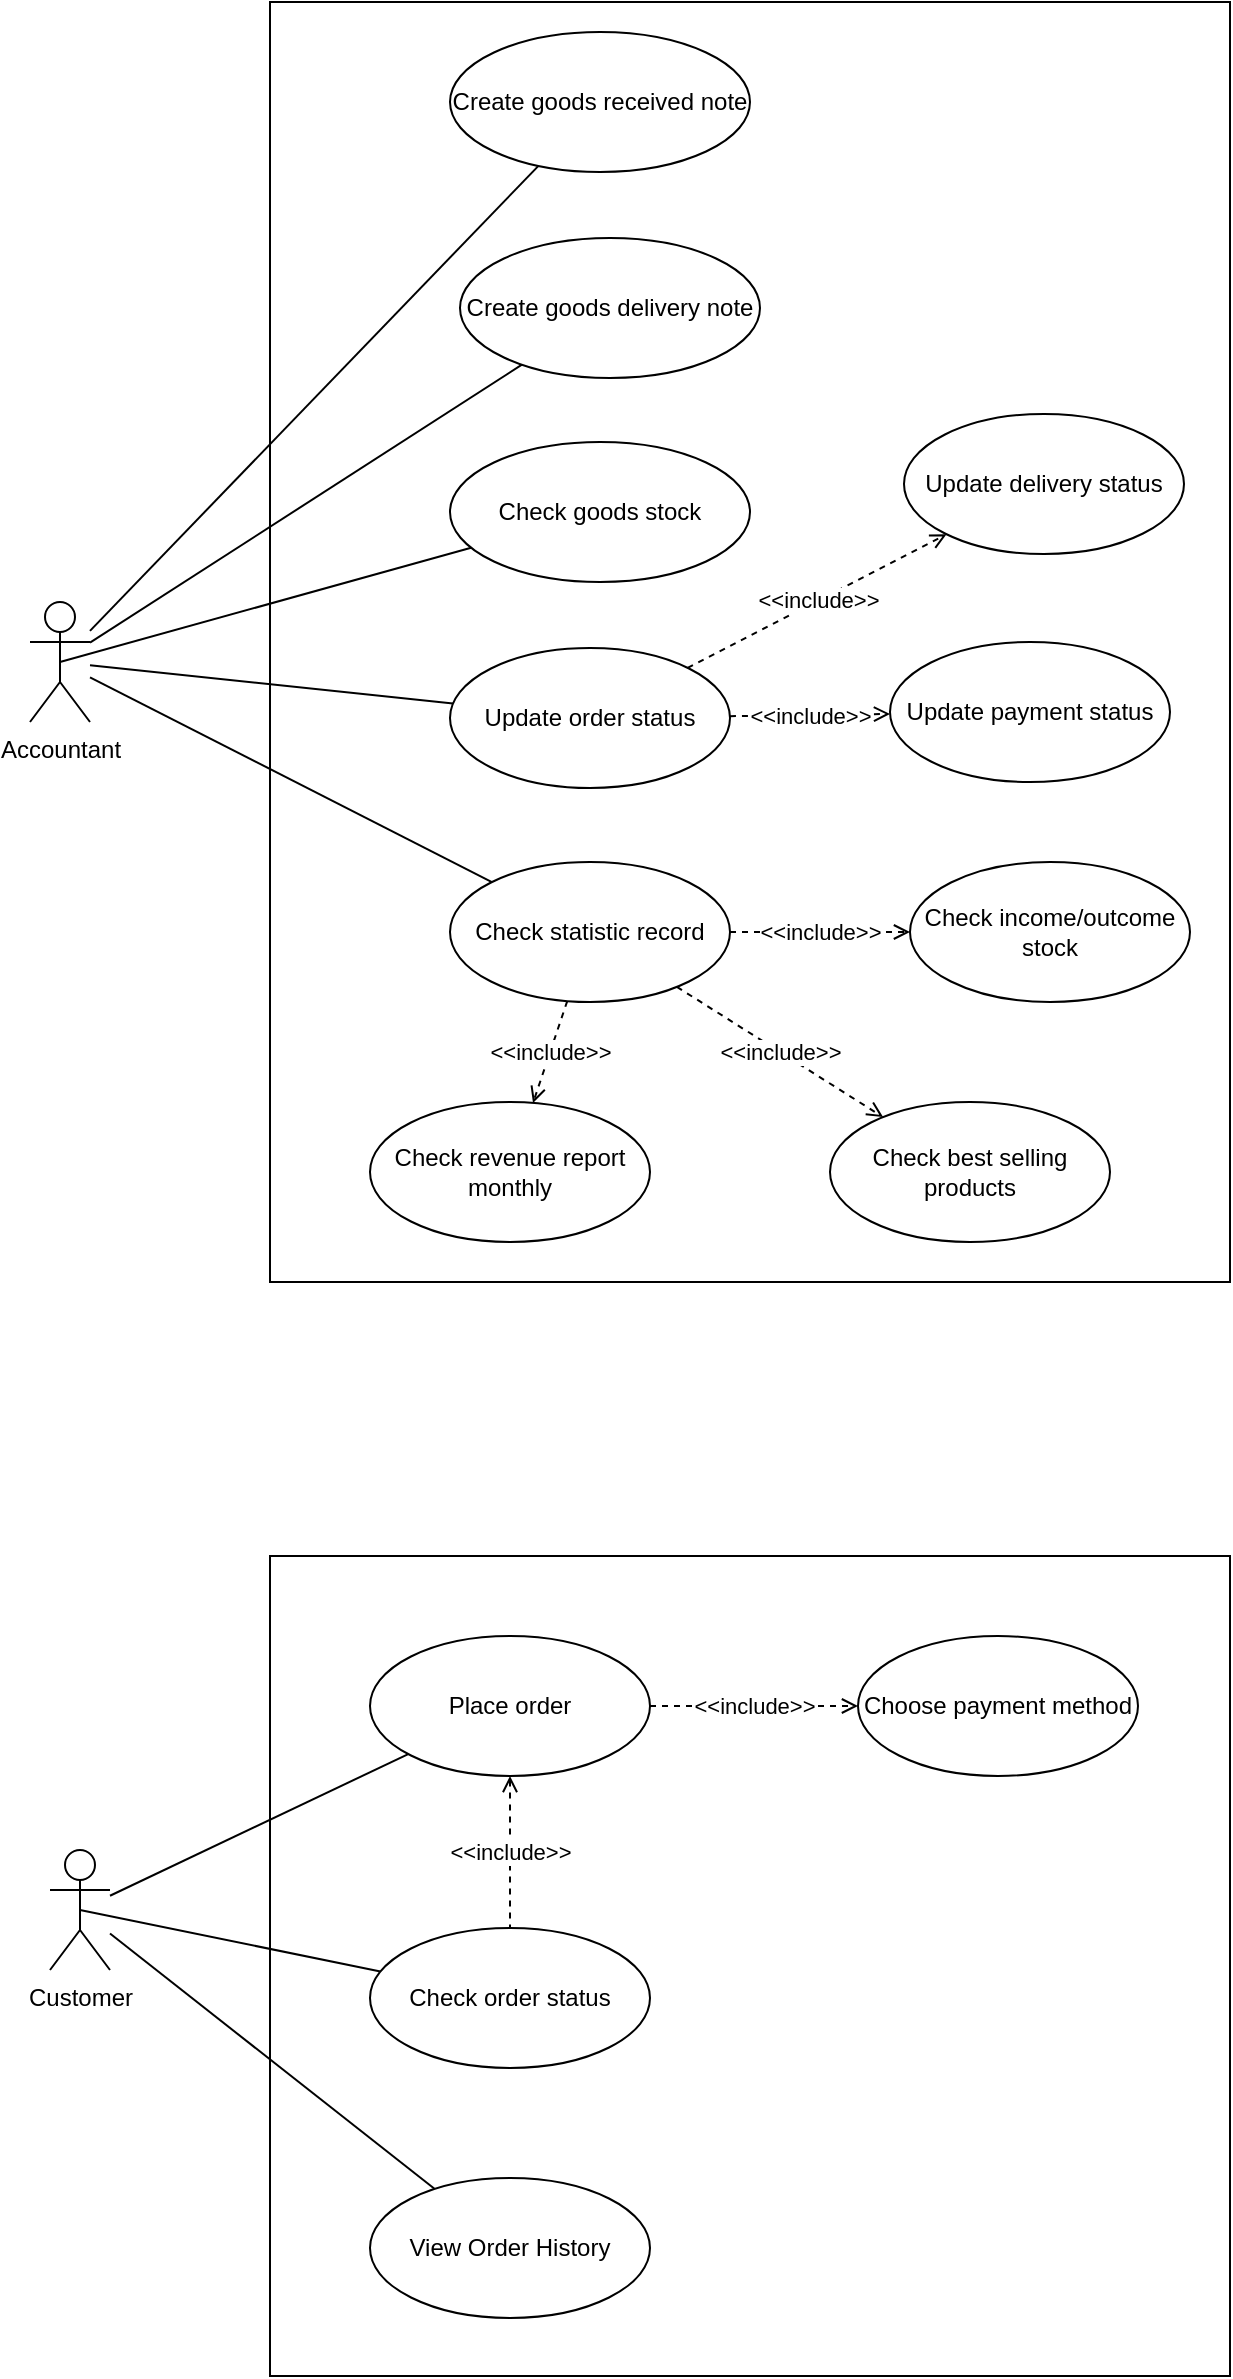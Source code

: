 <mxfile version="20.3.0" type="device" pages="3"><diagram id="IRL5MfFOQq4NZ6yUO08x" name="Use case"><mxGraphModel dx="1080" dy="665" grid="0" gridSize="10" guides="1" tooltips="1" connect="1" arrows="1" fold="1" page="1" pageScale="1" pageWidth="1100" pageHeight="850" math="0" shadow="0"><root><mxCell id="0"/><mxCell id="1" parent="0"/><mxCell id="1cM9DgeaSBk3oqfKTqoO-1" value="" style="rounded=0;whiteSpace=wrap;html=1;" parent="1" vertex="1"><mxGeometry x="320" y="897" width="480" height="410" as="geometry"/></mxCell><mxCell id="KrgeReeUF7w-N3XMFBT2-1" value="" style="rounded=0;whiteSpace=wrap;html=1;" parent="1" vertex="1"><mxGeometry x="320" y="120" width="480" height="640" as="geometry"/></mxCell><mxCell id="kScqaZpgohe-PYwLDPeq-9" style="rounded=0;orthogonalLoop=1;jettySize=auto;html=1;endArrow=none;endFill=0;" parent="1" source="KrgeReeUF7w-N3XMFBT2-2" target="KrgeReeUF7w-N3XMFBT2-4" edge="1"><mxGeometry relative="1" as="geometry"/></mxCell><mxCell id="kScqaZpgohe-PYwLDPeq-10" style="edgeStyle=none;rounded=0;orthogonalLoop=1;jettySize=auto;html=1;endArrow=none;endFill=0;" parent="1" source="KrgeReeUF7w-N3XMFBT2-2" target="KrgeReeUF7w-N3XMFBT2-5" edge="1"><mxGeometry relative="1" as="geometry"/></mxCell><mxCell id="kScqaZpgohe-PYwLDPeq-11" style="edgeStyle=none;rounded=0;orthogonalLoop=1;jettySize=auto;html=1;endArrow=none;endFill=0;" parent="1" source="KrgeReeUF7w-N3XMFBT2-2" target="KrgeReeUF7w-N3XMFBT2-7" edge="1"><mxGeometry relative="1" as="geometry"/></mxCell><mxCell id="kScqaZpgohe-PYwLDPeq-12" style="edgeStyle=none;rounded=0;orthogonalLoop=1;jettySize=auto;html=1;endArrow=none;endFill=0;" parent="1" source="KrgeReeUF7w-N3XMFBT2-2" target="KrgeReeUF7w-N3XMFBT2-6" edge="1"><mxGeometry relative="1" as="geometry"/></mxCell><mxCell id="hQtiDDv0AzuiPNsFZf85-2" style="rounded=0;orthogonalLoop=1;jettySize=auto;html=1;exitX=0.5;exitY=0.5;exitDx=0;exitDy=0;exitPerimeter=0;fontSize=10;endArrow=none;endFill=0;" edge="1" parent="1" source="KrgeReeUF7w-N3XMFBT2-2" target="hQtiDDv0AzuiPNsFZf85-1"><mxGeometry relative="1" as="geometry"/></mxCell><mxCell id="KrgeReeUF7w-N3XMFBT2-2" value="Accountant" style="shape=umlActor;verticalLabelPosition=bottom;verticalAlign=top;html=1;" parent="1" vertex="1"><mxGeometry x="200" y="420" width="30" height="60" as="geometry"/></mxCell><mxCell id="GG0U7uhgJAhAz6MA6KgF-1" style="rounded=0;orthogonalLoop=1;jettySize=auto;html=1;exitX=0.5;exitY=0.5;exitDx=0;exitDy=0;exitPerimeter=0;endArrow=none;endFill=0;" parent="1" source="KrgeReeUF7w-N3XMFBT2-3" target="1cM9DgeaSBk3oqfKTqoO-2" edge="1"><mxGeometry relative="1" as="geometry"/></mxCell><mxCell id="KrgeReeUF7w-N3XMFBT2-3" value="Customer" style="shape=umlActor;verticalLabelPosition=bottom;verticalAlign=top;html=1;" parent="1" vertex="1"><mxGeometry x="210" y="1044" width="30" height="60" as="geometry"/></mxCell><mxCell id="KrgeReeUF7w-N3XMFBT2-4" value="Create goods received note" style="ellipse;whiteSpace=wrap;html=1;" parent="1" vertex="1"><mxGeometry x="410" y="135" width="150" height="70" as="geometry"/></mxCell><mxCell id="KrgeReeUF7w-N3XMFBT2-5" value="Create goods delivery note" style="ellipse;whiteSpace=wrap;html=1;" parent="1" vertex="1"><mxGeometry x="415" y="238" width="150" height="70" as="geometry"/></mxCell><mxCell id="KrgeReeUF7w-N3XMFBT2-6" value="Check statistic record" style="ellipse;whiteSpace=wrap;html=1;" parent="1" vertex="1"><mxGeometry x="410" y="550" width="140" height="70" as="geometry"/></mxCell><mxCell id="KrgeReeUF7w-N3XMFBT2-7" value="Update order status" style="ellipse;whiteSpace=wrap;html=1;" parent="1" vertex="1"><mxGeometry x="410" y="443" width="140" height="70" as="geometry"/></mxCell><mxCell id="KrgeReeUF7w-N3XMFBT2-8" value="Update payment status" style="ellipse;whiteSpace=wrap;html=1;" parent="1" vertex="1"><mxGeometry x="630" y="440" width="140" height="70" as="geometry"/></mxCell><mxCell id="KrgeReeUF7w-N3XMFBT2-9" value="Update delivery status" style="ellipse;whiteSpace=wrap;html=1;" parent="1" vertex="1"><mxGeometry x="637" y="326" width="140" height="70" as="geometry"/></mxCell><mxCell id="kScqaZpgohe-PYwLDPeq-24" style="edgeStyle=none;rounded=0;orthogonalLoop=1;jettySize=auto;html=1;endArrow=none;endFill=0;endSize=6;" parent="1" source="KrgeReeUF7w-N3XMFBT2-11" target="KrgeReeUF7w-N3XMFBT2-3" edge="1"><mxGeometry relative="1" as="geometry"/></mxCell><mxCell id="KrgeReeUF7w-N3XMFBT2-11" value="Place order" style="ellipse;whiteSpace=wrap;html=1;" parent="1" vertex="1"><mxGeometry x="370" y="937" width="140" height="70" as="geometry"/></mxCell><mxCell id="KrgeReeUF7w-N3XMFBT2-13" value="Choose payment method" style="ellipse;whiteSpace=wrap;html=1;" parent="1" vertex="1"><mxGeometry x="614" y="937" width="140" height="70" as="geometry"/></mxCell><mxCell id="1cM9DgeaSBk3oqfKTqoO-2" value="Check order status" style="ellipse;whiteSpace=wrap;html=1;" parent="1" vertex="1"><mxGeometry x="370" y="1083" width="140" height="70" as="geometry"/></mxCell><mxCell id="kScqaZpgohe-PYwLDPeq-23" style="edgeStyle=none;rounded=0;orthogonalLoop=1;jettySize=auto;html=1;endArrow=none;endFill=0;endSize=6;" parent="1" source="kScqaZpgohe-PYwLDPeq-1" target="KrgeReeUF7w-N3XMFBT2-3" edge="1"><mxGeometry relative="1" as="geometry"/></mxCell><mxCell id="kScqaZpgohe-PYwLDPeq-1" value="View Order History" style="ellipse;whiteSpace=wrap;html=1;" parent="1" vertex="1"><mxGeometry x="370" y="1208" width="140" height="70" as="geometry"/></mxCell><mxCell id="kScqaZpgohe-PYwLDPeq-3" value="Check income/outcome stock" style="ellipse;whiteSpace=wrap;html=1;" parent="1" vertex="1"><mxGeometry x="640" y="550" width="140" height="70" as="geometry"/></mxCell><mxCell id="kScqaZpgohe-PYwLDPeq-4" value="Check best selling products" style="ellipse;whiteSpace=wrap;html=1;" parent="1" vertex="1"><mxGeometry x="600" y="670" width="140" height="70" as="geometry"/></mxCell><mxCell id="kScqaZpgohe-PYwLDPeq-5" value="Check revenue report monthly" style="ellipse;whiteSpace=wrap;html=1;" parent="1" vertex="1"><mxGeometry x="370" y="670" width="140" height="70" as="geometry"/></mxCell><mxCell id="kScqaZpgohe-PYwLDPeq-13" value="&amp;lt;&amp;lt;include&amp;gt;&amp;gt;" style="endArrow=open;endSize=6;dashed=1;html=1;rounded=0;" parent="1" source="KrgeReeUF7w-N3XMFBT2-7" target="KrgeReeUF7w-N3XMFBT2-9" edge="1"><mxGeometry width="160" relative="1" as="geometry"><mxPoint x="440" y="450" as="sourcePoint"/><mxPoint x="600" y="450" as="targetPoint"/></mxGeometry></mxCell><mxCell id="kScqaZpgohe-PYwLDPeq-15" value="&amp;lt;&amp;lt;include&amp;gt;&amp;gt;" style="endArrow=open;endSize=6;dashed=1;html=1;rounded=0;" parent="1" source="KrgeReeUF7w-N3XMFBT2-6" target="kScqaZpgohe-PYwLDPeq-4" edge="1"><mxGeometry width="160" relative="1" as="geometry"><mxPoint x="561.346" y="383.143" as="sourcePoint"/><mxPoint x="638.64" y="361.844" as="targetPoint"/></mxGeometry></mxCell><mxCell id="kScqaZpgohe-PYwLDPeq-16" value="&amp;lt;&amp;lt;include&amp;gt;&amp;gt;" style="endArrow=open;endSize=6;dashed=1;html=1;rounded=0;" parent="1" source="KrgeReeUF7w-N3XMFBT2-6" target="kScqaZpgohe-PYwLDPeq-3" edge="1"><mxGeometry width="160" relative="1" as="geometry"><mxPoint x="571.346" y="393.143" as="sourcePoint"/><mxPoint x="648.64" y="371.844" as="targetPoint"/></mxGeometry></mxCell><mxCell id="kScqaZpgohe-PYwLDPeq-17" value="&amp;lt;&amp;lt;include&amp;gt;&amp;gt;" style="endArrow=open;endSize=6;dashed=1;html=1;rounded=0;" parent="1" source="KrgeReeUF7w-N3XMFBT2-7" target="KrgeReeUF7w-N3XMFBT2-8" edge="1"><mxGeometry width="160" relative="1" as="geometry"><mxPoint x="581.346" y="403.143" as="sourcePoint"/><mxPoint x="658.64" y="381.844" as="targetPoint"/></mxGeometry></mxCell><mxCell id="kScqaZpgohe-PYwLDPeq-18" value="&amp;lt;&amp;lt;include&amp;gt;&amp;gt;" style="endArrow=open;endSize=6;dashed=1;html=1;rounded=0;" parent="1" source="KrgeReeUF7w-N3XMFBT2-6" target="kScqaZpgohe-PYwLDPeq-5" edge="1"><mxGeometry width="160" relative="1" as="geometry"><mxPoint x="591.346" y="413.143" as="sourcePoint"/><mxPoint x="668.64" y="391.844" as="targetPoint"/></mxGeometry></mxCell><mxCell id="kScqaZpgohe-PYwLDPeq-20" value="&amp;lt;&amp;lt;include&amp;gt;&amp;gt;" style="endArrow=open;endSize=6;dashed=1;html=1;rounded=0;" parent="1" source="KrgeReeUF7w-N3XMFBT2-11" target="KrgeReeUF7w-N3XMFBT2-13" edge="1"><mxGeometry width="160" relative="1" as="geometry"><mxPoint x="533.583" y="686.388" as="sourcePoint"/><mxPoint x="636.607" y="751.536" as="targetPoint"/></mxGeometry></mxCell><mxCell id="kScqaZpgohe-PYwLDPeq-21" value="&amp;lt;&amp;lt;include&amp;gt;&amp;gt;" style="endArrow=none;endSize=6;dashed=1;html=1;rounded=0;startArrow=open;startFill=0;endFill=0;" parent="1" source="KrgeReeUF7w-N3XMFBT2-11" target="1cM9DgeaSBk3oqfKTqoO-2" edge="1"><mxGeometry width="160" relative="1" as="geometry"><mxPoint x="543.583" y="696.388" as="sourcePoint"/><mxPoint x="646.607" y="761.536" as="targetPoint"/></mxGeometry></mxCell><mxCell id="hQtiDDv0AzuiPNsFZf85-1" value="Check goods stock" style="ellipse;whiteSpace=wrap;html=1;" vertex="1" parent="1"><mxGeometry x="410" y="340" width="150" height="70" as="geometry"/></mxCell></root></mxGraphModel></diagram><diagram id="yP3uRCVMca_ExO4NlLaN" name="Class"><mxGraphModel dx="1242" dy="765" grid="1" gridSize="10" guides="1" tooltips="1" connect="1" arrows="1" fold="1" page="1" pageScale="1" pageWidth="1100" pageHeight="850" math="0" shadow="0"><root><mxCell id="0"/><mxCell id="1" parent="0"/><mxCell id="5RScqfI6Bt6BG5yNGw9A-1" value="Account" style="swimlane;fontStyle=1;align=center;verticalAlign=top;childLayout=stackLayout;horizontal=1;startSize=26;horizontalStack=0;resizeParent=1;resizeParentMax=0;resizeLast=0;collapsible=1;marginBottom=0;" parent="1" vertex="1"><mxGeometry x="640" y="40" width="160" height="164" as="geometry"/></mxCell><mxCell id="3qibCFaKT6IM8phcZwad-2" value="username" style="text;strokeColor=none;fillColor=none;align=left;verticalAlign=top;spacingLeft=4;spacingRight=4;overflow=hidden;rotatable=0;points=[[0,0.5],[1,0.5]];portConstraint=eastwest;" parent="5RScqfI6Bt6BG5yNGw9A-1" vertex="1"><mxGeometry y="26" width="160" height="26" as="geometry"/></mxCell><mxCell id="3qibCFaKT6IM8phcZwad-4" value="password" style="text;strokeColor=none;fillColor=none;align=left;verticalAlign=top;spacingLeft=4;spacingRight=4;overflow=hidden;rotatable=0;points=[[0,0.5],[1,0.5]];portConstraint=eastwest;" parent="5RScqfI6Bt6BG5yNGw9A-1" vertex="1"><mxGeometry y="52" width="160" height="26" as="geometry"/></mxCell><mxCell id="3qibCFaKT6IM8phcZwad-3" value="name" style="text;strokeColor=none;fillColor=none;align=left;verticalAlign=top;spacingLeft=4;spacingRight=4;overflow=hidden;rotatable=0;points=[[0,0.5],[1,0.5]];portConstraint=eastwest;" parent="5RScqfI6Bt6BG5yNGw9A-1" vertex="1"><mxGeometry y="78" width="160" height="26" as="geometry"/></mxCell><mxCell id="5RScqfI6Bt6BG5yNGw9A-2" value="role" style="text;strokeColor=none;fillColor=none;align=left;verticalAlign=top;spacingLeft=4;spacingRight=4;overflow=hidden;rotatable=0;points=[[0,0.5],[1,0.5]];portConstraint=eastwest;" parent="5RScqfI6Bt6BG5yNGw9A-1" vertex="1"><mxGeometry y="104" width="160" height="26" as="geometry"/></mxCell><mxCell id="5RScqfI6Bt6BG5yNGw9A-3" value="" style="line;strokeWidth=1;fillColor=none;align=left;verticalAlign=middle;spacingTop=-1;spacingLeft=3;spacingRight=3;rotatable=0;labelPosition=right;points=[];portConstraint=eastwest;strokeColor=inherit;" parent="5RScqfI6Bt6BG5yNGw9A-1" vertex="1"><mxGeometry y="130" width="160" height="8" as="geometry"/></mxCell><mxCell id="5RScqfI6Bt6BG5yNGw9A-4" value="+ method(type): type" style="text;strokeColor=none;fillColor=none;align=left;verticalAlign=top;spacingLeft=4;spacingRight=4;overflow=hidden;rotatable=0;points=[[0,0.5],[1,0.5]];portConstraint=eastwest;" parent="5RScqfI6Bt6BG5yNGw9A-1" vertex="1"><mxGeometry y="138" width="160" height="26" as="geometry"/></mxCell><mxCell id="5RScqfI6Bt6BG5yNGw9A-5" value="Product" style="swimlane;fontStyle=1;align=center;verticalAlign=top;childLayout=stackLayout;horizontal=1;startSize=26;horizontalStack=0;resizeParent=1;resizeParentMax=0;resizeLast=0;collapsible=1;marginBottom=0;" parent="1" vertex="1"><mxGeometry x="80" y="319" width="160" height="238" as="geometry"/></mxCell><mxCell id="5RScqfI6Bt6BG5yNGw9A-6" value="productID" style="text;strokeColor=none;fillColor=none;align=left;verticalAlign=top;spacingLeft=4;spacingRight=4;overflow=hidden;rotatable=0;points=[[0,0.5],[1,0.5]];portConstraint=eastwest;" parent="5RScqfI6Bt6BG5yNGw9A-5" vertex="1"><mxGeometry y="26" width="160" height="26" as="geometry"/></mxCell><mxCell id="5RScqfI6Bt6BG5yNGw9A-26" value="productName" style="text;strokeColor=none;fillColor=none;align=left;verticalAlign=top;spacingLeft=4;spacingRight=4;overflow=hidden;rotatable=0;points=[[0,0.5],[1,0.5]];portConstraint=eastwest;" parent="5RScqfI6Bt6BG5yNGw9A-5" vertex="1"><mxGeometry y="52" width="160" height="26" as="geometry"/></mxCell><mxCell id="ll_caBbFeKdoqWTYOMOy-1" value="brand" style="text;strokeColor=none;fillColor=none;align=left;verticalAlign=top;spacingLeft=4;spacingRight=4;overflow=hidden;rotatable=0;points=[[0,0.5],[1,0.5]];portConstraint=eastwest;" parent="5RScqfI6Bt6BG5yNGw9A-5" vertex="1"><mxGeometry y="78" width="160" height="26" as="geometry"/></mxCell><mxCell id="5RScqfI6Bt6BG5yNGw9A-27" value="description" style="text;strokeColor=none;fillColor=none;align=left;verticalAlign=top;spacingLeft=4;spacingRight=4;overflow=hidden;rotatable=0;points=[[0,0.5],[1,0.5]];portConstraint=eastwest;" parent="5RScqfI6Bt6BG5yNGw9A-5" vertex="1"><mxGeometry y="104" width="160" height="26" as="geometry"/></mxCell><mxCell id="5RScqfI6Bt6BG5yNGw9A-28" value="importPrice" style="text;strokeColor=none;fillColor=none;align=left;verticalAlign=top;spacingLeft=4;spacingRight=4;overflow=hidden;rotatable=0;points=[[0,0.5],[1,0.5]];portConstraint=eastwest;" parent="5RScqfI6Bt6BG5yNGw9A-5" vertex="1"><mxGeometry y="130" width="160" height="22" as="geometry"/></mxCell><mxCell id="5RScqfI6Bt6BG5yNGw9A-29" value="salePrice" style="text;strokeColor=none;fillColor=none;align=left;verticalAlign=top;spacingLeft=4;spacingRight=4;overflow=hidden;rotatable=0;points=[[0,0.5],[1,0.5]];portConstraint=eastwest;" parent="5RScqfI6Bt6BG5yNGw9A-5" vertex="1"><mxGeometry y="152" width="160" height="26" as="geometry"/></mxCell><mxCell id="5RScqfI6Bt6BG5yNGw9A-30" value="stock" style="text;strokeColor=none;fillColor=none;align=left;verticalAlign=top;spacingLeft=4;spacingRight=4;overflow=hidden;rotatable=0;points=[[0,0.5],[1,0.5]];portConstraint=eastwest;" parent="5RScqfI6Bt6BG5yNGw9A-5" vertex="1"><mxGeometry y="178" width="160" height="26" as="geometry"/></mxCell><mxCell id="5RScqfI6Bt6BG5yNGw9A-7" value="" style="line;strokeWidth=1;fillColor=none;align=left;verticalAlign=middle;spacingTop=-1;spacingLeft=3;spacingRight=3;rotatable=0;labelPosition=right;points=[];portConstraint=eastwest;strokeColor=inherit;" parent="5RScqfI6Bt6BG5yNGw9A-5" vertex="1"><mxGeometry y="204" width="160" height="8" as="geometry"/></mxCell><mxCell id="5RScqfI6Bt6BG5yNGw9A-8" value="+ method(type): type" style="text;strokeColor=none;fillColor=none;align=left;verticalAlign=top;spacingLeft=4;spacingRight=4;overflow=hidden;rotatable=0;points=[[0,0.5],[1,0.5]];portConstraint=eastwest;" parent="5RScqfI6Bt6BG5yNGw9A-5" vertex="1"><mxGeometry y="212" width="160" height="26" as="geometry"/></mxCell><mxCell id="5RScqfI6Bt6BG5yNGw9A-13" value="Order" style="swimlane;fontStyle=1;align=center;verticalAlign=top;childLayout=stackLayout;horizontal=1;startSize=26;horizontalStack=0;resizeParent=1;resizeParentMax=0;resizeLast=0;collapsible=1;marginBottom=0;" parent="1" vertex="1"><mxGeometry x="680" y="319" width="160" height="164" as="geometry"/></mxCell><mxCell id="5RScqfI6Bt6BG5yNGw9A-14" value="orderID" style="text;strokeColor=none;fillColor=none;align=left;verticalAlign=top;spacingLeft=4;spacingRight=4;overflow=hidden;rotatable=0;points=[[0,0.5],[1,0.5]];portConstraint=eastwest;" parent="5RScqfI6Bt6BG5yNGw9A-13" vertex="1"><mxGeometry y="26" width="160" height="26" as="geometry"/></mxCell><mxCell id="5RScqfI6Bt6BG5yNGw9A-31" value="customerID" style="text;strokeColor=none;fillColor=none;align=left;verticalAlign=top;spacingLeft=4;spacingRight=4;overflow=hidden;rotatable=0;points=[[0,0.5],[1,0.5]];portConstraint=eastwest;" parent="5RScqfI6Bt6BG5yNGw9A-13" vertex="1"><mxGeometry y="52" width="160" height="26" as="geometry"/></mxCell><mxCell id="5RScqfI6Bt6BG5yNGw9A-33" value="orderDate" style="text;strokeColor=none;fillColor=none;align=left;verticalAlign=top;spacingLeft=4;spacingRight=4;overflow=hidden;rotatable=0;points=[[0,0.5],[1,0.5]];portConstraint=eastwest;" parent="5RScqfI6Bt6BG5yNGw9A-13" vertex="1"><mxGeometry y="78" width="160" height="26" as="geometry"/></mxCell><mxCell id="5RScqfI6Bt6BG5yNGw9A-32" value="amount" style="text;strokeColor=none;fillColor=none;align=left;verticalAlign=top;spacingLeft=4;spacingRight=4;overflow=hidden;rotatable=0;points=[[0,0.5],[1,0.5]];portConstraint=eastwest;" parent="5RScqfI6Bt6BG5yNGw9A-13" vertex="1"><mxGeometry y="104" width="160" height="26" as="geometry"/></mxCell><mxCell id="5RScqfI6Bt6BG5yNGw9A-15" value="" style="line;strokeWidth=1;fillColor=none;align=left;verticalAlign=middle;spacingTop=-1;spacingLeft=3;spacingRight=3;rotatable=0;labelPosition=right;points=[];portConstraint=eastwest;strokeColor=inherit;" parent="5RScqfI6Bt6BG5yNGw9A-13" vertex="1"><mxGeometry y="130" width="160" height="8" as="geometry"/></mxCell><mxCell id="5RScqfI6Bt6BG5yNGw9A-16" value="+ method(type): type" style="text;strokeColor=none;fillColor=none;align=left;verticalAlign=top;spacingLeft=4;spacingRight=4;overflow=hidden;rotatable=0;points=[[0,0.5],[1,0.5]];portConstraint=eastwest;" parent="5RScqfI6Bt6BG5yNGw9A-13" vertex="1"><mxGeometry y="138" width="160" height="26" as="geometry"/></mxCell><mxCell id="5RScqfI6Bt6BG5yNGw9A-17" value="Payment" style="swimlane;fontStyle=1;align=center;verticalAlign=top;childLayout=stackLayout;horizontal=1;startSize=26;horizontalStack=0;resizeParent=1;resizeParentMax=0;resizeLast=0;collapsible=1;marginBottom=0;" parent="1" vertex="1"><mxGeometry x="80" y="90" width="160" height="190" as="geometry"/></mxCell><mxCell id="5RScqfI6Bt6BG5yNGw9A-38" value="paymentID" style="text;strokeColor=none;fillColor=none;align=left;verticalAlign=top;spacingLeft=4;spacingRight=4;overflow=hidden;rotatable=0;points=[[0,0.5],[1,0.5]];portConstraint=eastwest;" parent="5RScqfI6Bt6BG5yNGw9A-17" vertex="1"><mxGeometry y="26" width="160" height="26" as="geometry"/></mxCell><mxCell id="5RScqfI6Bt6BG5yNGw9A-40" value="orderID" style="text;strokeColor=none;fillColor=none;align=left;verticalAlign=top;spacingLeft=4;spacingRight=4;overflow=hidden;rotatable=0;points=[[0,0.5],[1,0.5]];portConstraint=eastwest;" parent="5RScqfI6Bt6BG5yNGw9A-17" vertex="1"><mxGeometry y="52" width="160" height="26" as="geometry"/></mxCell><mxCell id="5RScqfI6Bt6BG5yNGw9A-39" value="amount" style="text;strokeColor=none;fillColor=none;align=left;verticalAlign=top;spacingLeft=4;spacingRight=4;overflow=hidden;rotatable=0;points=[[0,0.5],[1,0.5]];portConstraint=eastwest;" parent="5RScqfI6Bt6BG5yNGw9A-17" vertex="1"><mxGeometry y="78" width="160" height="26" as="geometry"/></mxCell><mxCell id="5RScqfI6Bt6BG5yNGw9A-18" value="paymentDate" style="text;strokeColor=none;fillColor=none;align=left;verticalAlign=top;spacingLeft=4;spacingRight=4;overflow=hidden;rotatable=0;points=[[0,0.5],[1,0.5]];portConstraint=eastwest;" parent="5RScqfI6Bt6BG5yNGw9A-17" vertex="1"><mxGeometry y="104" width="160" height="26" as="geometry"/></mxCell><mxCell id="5RScqfI6Bt6BG5yNGw9A-41" value="method" style="text;strokeColor=none;fillColor=none;align=left;verticalAlign=top;spacingLeft=4;spacingRight=4;overflow=hidden;rotatable=0;points=[[0,0.5],[1,0.5]];portConstraint=eastwest;" parent="5RScqfI6Bt6BG5yNGw9A-17" vertex="1"><mxGeometry y="130" width="160" height="26" as="geometry"/></mxCell><mxCell id="5RScqfI6Bt6BG5yNGw9A-19" value="" style="line;strokeWidth=1;fillColor=none;align=left;verticalAlign=middle;spacingTop=-1;spacingLeft=3;spacingRight=3;rotatable=0;labelPosition=right;points=[];portConstraint=eastwest;strokeColor=inherit;" parent="5RScqfI6Bt6BG5yNGw9A-17" vertex="1"><mxGeometry y="156" width="160" height="8" as="geometry"/></mxCell><mxCell id="5RScqfI6Bt6BG5yNGw9A-20" value="+ method(type): type" style="text;strokeColor=none;fillColor=none;align=left;verticalAlign=top;spacingLeft=4;spacingRight=4;overflow=hidden;rotatable=0;points=[[0,0.5],[1,0.5]];portConstraint=eastwest;" parent="5RScqfI6Bt6BG5yNGw9A-17" vertex="1"><mxGeometry y="164" width="160" height="26" as="geometry"/></mxCell><mxCell id="5RScqfI6Bt6BG5yNGw9A-21" value="OrderDetail" style="swimlane;fontStyle=1;align=center;verticalAlign=top;childLayout=stackLayout;horizontal=1;startSize=26;horizontalStack=0;resizeParent=1;resizeParentMax=0;resizeLast=0;collapsible=1;marginBottom=0;" parent="1" vertex="1"><mxGeometry x="360" y="240" width="160" height="190" as="geometry"/></mxCell><mxCell id="5RScqfI6Bt6BG5yNGw9A-34" value="orderID" style="text;strokeColor=none;fillColor=none;align=left;verticalAlign=top;spacingLeft=4;spacingRight=4;overflow=hidden;rotatable=0;points=[[0,0.5],[1,0.5]];portConstraint=eastwest;" parent="5RScqfI6Bt6BG5yNGw9A-21" vertex="1"><mxGeometry y="26" width="160" height="26" as="geometry"/></mxCell><mxCell id="5RScqfI6Bt6BG5yNGw9A-36" value="productID" style="text;strokeColor=none;fillColor=none;align=left;verticalAlign=top;spacingLeft=4;spacingRight=4;overflow=hidden;rotatable=0;points=[[0,0.5],[1,0.5]];portConstraint=eastwest;" parent="5RScqfI6Bt6BG5yNGw9A-21" vertex="1"><mxGeometry y="52" width="160" height="26" as="geometry"/></mxCell><mxCell id="5RScqfI6Bt6BG5yNGw9A-37" value="quantity" style="text;strokeColor=none;fillColor=none;align=left;verticalAlign=top;spacingLeft=4;spacingRight=4;overflow=hidden;rotatable=0;points=[[0,0.5],[1,0.5]];portConstraint=eastwest;" parent="5RScqfI6Bt6BG5yNGw9A-21" vertex="1"><mxGeometry y="78" width="160" height="26" as="geometry"/></mxCell><mxCell id="5RScqfI6Bt6BG5yNGw9A-35" value="unitPrice" style="text;strokeColor=none;fillColor=none;align=left;verticalAlign=top;spacingLeft=4;spacingRight=4;overflow=hidden;rotatable=0;points=[[0,0.5],[1,0.5]];portConstraint=eastwest;" parent="5RScqfI6Bt6BG5yNGw9A-21" vertex="1"><mxGeometry y="104" width="160" height="26" as="geometry"/></mxCell><mxCell id="5RScqfI6Bt6BG5yNGw9A-22" value="+ field: type" style="text;strokeColor=none;fillColor=none;align=left;verticalAlign=top;spacingLeft=4;spacingRight=4;overflow=hidden;rotatable=0;points=[[0,0.5],[1,0.5]];portConstraint=eastwest;" parent="5RScqfI6Bt6BG5yNGw9A-21" vertex="1"><mxGeometry y="130" width="160" height="26" as="geometry"/></mxCell><mxCell id="5RScqfI6Bt6BG5yNGw9A-23" value="" style="line;strokeWidth=1;fillColor=none;align=left;verticalAlign=middle;spacingTop=-1;spacingLeft=3;spacingRight=3;rotatable=0;labelPosition=right;points=[];portConstraint=eastwest;strokeColor=inherit;" parent="5RScqfI6Bt6BG5yNGw9A-21" vertex="1"><mxGeometry y="156" width="160" height="8" as="geometry"/></mxCell><mxCell id="5RScqfI6Bt6BG5yNGw9A-24" value="+ method(type): type" style="text;strokeColor=none;fillColor=none;align=left;verticalAlign=top;spacingLeft=4;spacingRight=4;overflow=hidden;rotatable=0;points=[[0,0.5],[1,0.5]];portConstraint=eastwest;" parent="5RScqfI6Bt6BG5yNGw9A-21" vertex="1"><mxGeometry y="164" width="160" height="26" as="geometry"/></mxCell><mxCell id="3qibCFaKT6IM8phcZwad-5" value="GoodReveivedNote" style="swimlane;fontStyle=1;align=center;verticalAlign=top;childLayout=stackLayout;horizontal=1;startSize=26;horizontalStack=0;resizeParent=1;resizeParentMax=0;resizeLast=0;collapsible=1;marginBottom=0;" parent="1" vertex="1"><mxGeometry x="400" y="560" width="160" height="242" as="geometry"/></mxCell><mxCell id="t6cIueBVhmcs-iIWsC5r-1" value="ID" style="text;strokeColor=none;fillColor=none;align=left;verticalAlign=top;spacingLeft=4;spacingRight=4;overflow=hidden;rotatable=0;points=[[0,0.5],[1,0.5]];portConstraint=eastwest;" parent="3qibCFaKT6IM8phcZwad-5" vertex="1"><mxGeometry y="26" width="160" height="26" as="geometry"/></mxCell><mxCell id="t6cIueBVhmcs-iIWsC5r-2" value="createDate" style="text;strokeColor=none;fillColor=none;align=left;verticalAlign=top;spacingLeft=4;spacingRight=4;overflow=hidden;rotatable=0;points=[[0,0.5],[1,0.5]];portConstraint=eastwest;" parent="3qibCFaKT6IM8phcZwad-5" vertex="1"><mxGeometry y="52" width="160" height="26" as="geometry"/></mxCell><mxCell id="t6cIueBVhmcs-iIWsC5r-4" value="productID" style="text;strokeColor=none;fillColor=none;align=left;verticalAlign=top;spacingLeft=4;spacingRight=4;overflow=hidden;rotatable=0;points=[[0,0.5],[1,0.5]];portConstraint=eastwest;" parent="3qibCFaKT6IM8phcZwad-5" vertex="1"><mxGeometry y="78" width="160" height="26" as="geometry"/></mxCell><mxCell id="3qibCFaKT6IM8phcZwad-6" value="productName" style="text;strokeColor=none;fillColor=none;align=left;verticalAlign=top;spacingLeft=4;spacingRight=4;overflow=hidden;rotatable=0;points=[[0,0.5],[1,0.5]];portConstraint=eastwest;" parent="3qibCFaKT6IM8phcZwad-5" vertex="1"><mxGeometry y="104" width="160" height="26" as="geometry"/></mxCell><mxCell id="t6cIueBVhmcs-iIWsC5r-5" value="quantity" style="text;strokeColor=none;fillColor=none;align=left;verticalAlign=top;spacingLeft=4;spacingRight=4;overflow=hidden;rotatable=0;points=[[0,0.5],[1,0.5]];portConstraint=eastwest;" parent="3qibCFaKT6IM8phcZwad-5" vertex="1"><mxGeometry y="130" width="160" height="26" as="geometry"/></mxCell><mxCell id="t6cIueBVhmcs-iIWsC5r-3" value="unitPrice" style="text;strokeColor=none;fillColor=none;align=left;verticalAlign=top;spacingLeft=4;spacingRight=4;overflow=hidden;rotatable=0;points=[[0,0.5],[1,0.5]];portConstraint=eastwest;" parent="3qibCFaKT6IM8phcZwad-5" vertex="1"><mxGeometry y="156" width="160" height="26" as="geometry"/></mxCell><mxCell id="RnnmMJs7xKJhk8BiHcSK-10" value="amount" style="text;strokeColor=none;fillColor=none;align=left;verticalAlign=top;spacingLeft=4;spacingRight=4;overflow=hidden;rotatable=0;points=[[0,0.5],[1,0.5]];portConstraint=eastwest;" parent="3qibCFaKT6IM8phcZwad-5" vertex="1"><mxGeometry y="182" width="160" height="26" as="geometry"/></mxCell><mxCell id="3qibCFaKT6IM8phcZwad-7" value="" style="line;strokeWidth=1;fillColor=none;align=left;verticalAlign=middle;spacingTop=-1;spacingLeft=3;spacingRight=3;rotatable=0;labelPosition=right;points=[];portConstraint=eastwest;strokeColor=inherit;" parent="3qibCFaKT6IM8phcZwad-5" vertex="1"><mxGeometry y="208" width="160" height="8" as="geometry"/></mxCell><mxCell id="3qibCFaKT6IM8phcZwad-8" value="+ method(type): type" style="text;strokeColor=none;fillColor=none;align=left;verticalAlign=top;spacingLeft=4;spacingRight=4;overflow=hidden;rotatable=0;points=[[0,0.5],[1,0.5]];portConstraint=eastwest;" parent="3qibCFaKT6IM8phcZwad-5" vertex="1"><mxGeometry y="216" width="160" height="26" as="geometry"/></mxCell><mxCell id="RnnmMJs7xKJhk8BiHcSK-11" value="GoodDeliveryNote" style="swimlane;fontStyle=1;align=center;verticalAlign=top;childLayout=stackLayout;horizontal=1;startSize=26;horizontalStack=0;resizeParent=1;resizeParentMax=0;resizeLast=0;collapsible=1;marginBottom=0;" parent="1" vertex="1"><mxGeometry x="680" y="560" width="160" height="268" as="geometry"/></mxCell><mxCell id="RnnmMJs7xKJhk8BiHcSK-12" value="ID" style="text;strokeColor=none;fillColor=none;align=left;verticalAlign=top;spacingLeft=4;spacingRight=4;overflow=hidden;rotatable=0;points=[[0,0.5],[1,0.5]];portConstraint=eastwest;" parent="RnnmMJs7xKJhk8BiHcSK-11" vertex="1"><mxGeometry y="26" width="160" height="26" as="geometry"/></mxCell><mxCell id="RnnmMJs7xKJhk8BiHcSK-13" value="createDate" style="text;strokeColor=none;fillColor=none;align=left;verticalAlign=top;spacingLeft=4;spacingRight=4;overflow=hidden;rotatable=0;points=[[0,0.5],[1,0.5]];portConstraint=eastwest;" parent="RnnmMJs7xKJhk8BiHcSK-11" vertex="1"><mxGeometry y="52" width="160" height="26" as="geometry"/></mxCell><mxCell id="RnnmMJs7xKJhk8BiHcSK-21" value="deliveryAddress" style="text;strokeColor=none;fillColor=none;align=left;verticalAlign=top;spacingLeft=4;spacingRight=4;overflow=hidden;rotatable=0;points=[[0,0.5],[1,0.5]];portConstraint=eastwest;" parent="RnnmMJs7xKJhk8BiHcSK-11" vertex="1"><mxGeometry y="78" width="160" height="26" as="geometry"/></mxCell><mxCell id="RnnmMJs7xKJhk8BiHcSK-14" value="productID" style="text;strokeColor=none;fillColor=none;align=left;verticalAlign=top;spacingLeft=4;spacingRight=4;overflow=hidden;rotatable=0;points=[[0,0.5],[1,0.5]];portConstraint=eastwest;" parent="RnnmMJs7xKJhk8BiHcSK-11" vertex="1"><mxGeometry y="104" width="160" height="26" as="geometry"/></mxCell><mxCell id="RnnmMJs7xKJhk8BiHcSK-15" value="productName" style="text;strokeColor=none;fillColor=none;align=left;verticalAlign=top;spacingLeft=4;spacingRight=4;overflow=hidden;rotatable=0;points=[[0,0.5],[1,0.5]];portConstraint=eastwest;" parent="RnnmMJs7xKJhk8BiHcSK-11" vertex="1"><mxGeometry y="130" width="160" height="26" as="geometry"/></mxCell><mxCell id="RnnmMJs7xKJhk8BiHcSK-16" value="quantity" style="text;strokeColor=none;fillColor=none;align=left;verticalAlign=top;spacingLeft=4;spacingRight=4;overflow=hidden;rotatable=0;points=[[0,0.5],[1,0.5]];portConstraint=eastwest;" parent="RnnmMJs7xKJhk8BiHcSK-11" vertex="1"><mxGeometry y="156" width="160" height="26" as="geometry"/></mxCell><mxCell id="RnnmMJs7xKJhk8BiHcSK-17" value="unitPrice" style="text;strokeColor=none;fillColor=none;align=left;verticalAlign=top;spacingLeft=4;spacingRight=4;overflow=hidden;rotatable=0;points=[[0,0.5],[1,0.5]];portConstraint=eastwest;" parent="RnnmMJs7xKJhk8BiHcSK-11" vertex="1"><mxGeometry y="182" width="160" height="26" as="geometry"/></mxCell><mxCell id="RnnmMJs7xKJhk8BiHcSK-18" value="amount" style="text;strokeColor=none;fillColor=none;align=left;verticalAlign=top;spacingLeft=4;spacingRight=4;overflow=hidden;rotatable=0;points=[[0,0.5],[1,0.5]];portConstraint=eastwest;" parent="RnnmMJs7xKJhk8BiHcSK-11" vertex="1"><mxGeometry y="208" width="160" height="26" as="geometry"/></mxCell><mxCell id="RnnmMJs7xKJhk8BiHcSK-19" value="" style="line;strokeWidth=1;fillColor=none;align=left;verticalAlign=middle;spacingTop=-1;spacingLeft=3;spacingRight=3;rotatable=0;labelPosition=right;points=[];portConstraint=eastwest;strokeColor=inherit;" parent="RnnmMJs7xKJhk8BiHcSK-11" vertex="1"><mxGeometry y="234" width="160" height="8" as="geometry"/></mxCell><mxCell id="RnnmMJs7xKJhk8BiHcSK-20" value="+ method(type): type" style="text;strokeColor=none;fillColor=none;align=left;verticalAlign=top;spacingLeft=4;spacingRight=4;overflow=hidden;rotatable=0;points=[[0,0.5],[1,0.5]];portConstraint=eastwest;" parent="RnnmMJs7xKJhk8BiHcSK-11" vertex="1"><mxGeometry y="242" width="160" height="26" as="geometry"/></mxCell></root></mxGraphModel></diagram><diagram id="d0Sy2IyeM2Grs7nhpju_" name="Sequence"><mxGraphModel dx="690" dy="425" grid="1" gridSize="10" guides="1" tooltips="1" connect="1" arrows="1" fold="1" page="1" pageScale="1" pageWidth="1100" pageHeight="850" math="0" shadow="0"><root><mxCell id="0"/><mxCell id="1" parent="0"/><mxCell id="-4JnjppzriKiAB8NjM-0-2" value="&lt;span style=&quot;background-color: rgb(255, 255, 255);&quot;&gt;Accountant&lt;/span&gt;" style="shape=umlLifeline;participant=umlActor;perimeter=lifelinePerimeter;whiteSpace=wrap;html=1;container=1;collapsible=0;recursiveResize=0;verticalAlign=top;spacingTop=36;outlineConnect=0;size=40;" vertex="1" parent="1"><mxGeometry x="80" y="80" width="20" height="400" as="geometry"/></mxCell><mxCell id="-4JnjppzriKiAB8NjM-0-6" value="" style="endArrow=open;endFill=1;endSize=12;html=1;rounded=0;" edge="1" parent="-4JnjppzriKiAB8NjM-0-2" target="-4JnjppzriKiAB8NjM-0-5"><mxGeometry width="160" relative="1" as="geometry"><mxPoint x="10" y="100" as="sourcePoint"/><mxPoint x="170" y="100" as="targetPoint"/></mxGeometry></mxCell><mxCell id="-4JnjppzriKiAB8NjM-0-3" value="Goods" style="shape=umlLifeline;participant=umlEntity;perimeter=lifelinePerimeter;whiteSpace=wrap;html=1;container=1;collapsible=0;recursiveResize=0;verticalAlign=top;spacingTop=36;outlineConnect=0;labelBackgroundColor=#FFFFFF;" vertex="1" parent="1"><mxGeometry x="520" y="80" width="40" height="440" as="geometry"/></mxCell><mxCell id="-4JnjppzriKiAB8NjM-0-19" value="" style="endArrow=open;endFill=1;endSize=12;html=1;rounded=0;" edge="1" parent="-4JnjppzriKiAB8NjM-0-3"><mxGeometry width="160" relative="1" as="geometry"><mxPoint x="-139.996" y="255" as="sourcePoint"/><mxPoint x="14.56" y="255" as="targetPoint"/><Array as="points"><mxPoint x="-64.94" y="255"/></Array></mxGeometry></mxCell><mxCell id="-4JnjppzriKiAB8NjM-0-20" value="&lt;font style=&quot;font-size: 10px;&quot;&gt;Get name&lt;/font&gt;" style="text;html=1;align=center;verticalAlign=middle;resizable=0;points=[];autosize=1;strokeColor=none;fillColor=none;" vertex="1" parent="-4JnjppzriKiAB8NjM-0-3"><mxGeometry x="-104.94" y="230" width="70" height="30" as="geometry"/></mxCell><mxCell id="-4JnjppzriKiAB8NjM-0-4" value="Form1" style="shape=umlLifeline;participant=umlControl;perimeter=lifelinePerimeter;whiteSpace=wrap;html=1;container=1;collapsible=0;recursiveResize=0;verticalAlign=top;spacingTop=36;outlineConnect=0;labelBackgroundColor=#FFFFFF;" vertex="1" parent="1"><mxGeometry x="360" y="80" width="40" height="400" as="geometry"/></mxCell><mxCell id="-4JnjppzriKiAB8NjM-0-5" value="Goods Received" style="shape=umlLifeline;participant=umlBoundary;perimeter=lifelinePerimeter;whiteSpace=wrap;html=1;container=1;collapsible=0;recursiveResize=0;verticalAlign=top;spacingTop=36;outlineConnect=0;labelBackgroundColor=#FFFFFF;" vertex="1" parent="1"><mxGeometry x="200" y="80" width="50" height="400" as="geometry"/></mxCell><mxCell id="-4JnjppzriKiAB8NjM-0-7" value="&lt;font style=&quot;font-size: 10px;&quot;&gt;Select name&lt;/font&gt;" style="text;html=1;align=center;verticalAlign=middle;resizable=0;points=[];autosize=1;strokeColor=none;fillColor=none;" vertex="1" parent="1"><mxGeometry x="115" y="155" width="80" height="30" as="geometry"/></mxCell><mxCell id="-4JnjppzriKiAB8NjM-0-8" value="" style="endArrow=open;endFill=1;endSize=12;html=1;rounded=0;" edge="1" parent="1"><mxGeometry width="160" relative="1" as="geometry"><mxPoint x="224.944" y="265" as="sourcePoint"/><mxPoint x="379.5" y="265" as="targetPoint"/><Array as="points"><mxPoint x="300" y="265"/></Array></mxGeometry></mxCell><mxCell id="-4JnjppzriKiAB8NjM-0-9" value="&lt;font style=&quot;font-size: 10px;&quot;&gt;Get name&lt;/font&gt;" style="text;html=1;align=center;verticalAlign=middle;resizable=0;points=[];autosize=1;strokeColor=none;fillColor=none;" vertex="1" parent="1"><mxGeometry x="260" y="240" width="70" height="30" as="geometry"/></mxCell><mxCell id="-4JnjppzriKiAB8NjM-0-10" value="&lt;font style=&quot;font-size: 10px;&quot;&gt;Get name&lt;/font&gt;" style="text;html=1;align=center;verticalAlign=middle;resizable=0;points=[];autosize=1;strokeColor=none;fillColor=none;" vertex="1" parent="1"><mxGeometry x="420" y="195" width="70" height="30" as="geometry"/></mxCell><mxCell id="-4JnjppzriKiAB8NjM-0-11" value="" style="endArrow=open;endFill=1;endSize=12;html=1;rounded=0;" edge="1" parent="1" source="-4JnjppzriKiAB8NjM-0-4" target="-4JnjppzriKiAB8NjM-0-3"><mxGeometry width="160" relative="1" as="geometry"><mxPoint x="234.944" y="220" as="sourcePoint"/><mxPoint x="389.5" y="220" as="targetPoint"/><Array as="points"><mxPoint x="480" y="220"/></Array></mxGeometry></mxCell><mxCell id="-4JnjppzriKiAB8NjM-0-12" value="" style="endArrow=open;endFill=1;endSize=12;html=1;rounded=0;" edge="1" parent="1"><mxGeometry width="160" relative="1" as="geometry"><mxPoint x="87.75" y="225" as="sourcePoint"/><mxPoint x="222.25" y="225" as="targetPoint"/></mxGeometry></mxCell><mxCell id="-4JnjppzriKiAB8NjM-0-13" value="&lt;font style=&quot;font-size: 10px;&quot;&gt;Add quantity&lt;/font&gt;" style="text;html=1;align=center;verticalAlign=middle;resizable=0;points=[];autosize=1;strokeColor=none;fillColor=none;" vertex="1" parent="1"><mxGeometry x="112.75" y="200" width="80" height="30" as="geometry"/></mxCell><mxCell id="-4JnjppzriKiAB8NjM-0-14" value="" style="endArrow=open;endFill=1;endSize=12;html=1;rounded=0;" edge="1" parent="1"><mxGeometry width="160" relative="1" as="geometry"><mxPoint x="230.004" y="305" as="sourcePoint"/><mxPoint x="384.56" y="305" as="targetPoint"/><Array as="points"><mxPoint x="305.06" y="305"/></Array></mxGeometry></mxCell><mxCell id="-4JnjppzriKiAB8NjM-0-15" value="&lt;font style=&quot;font-size: 10px;&quot;&gt;Get quantity&lt;/font&gt;" style="text;html=1;align=center;verticalAlign=middle;resizable=0;points=[];autosize=1;strokeColor=none;fillColor=none;" vertex="1" parent="1"><mxGeometry x="260.06" y="280" width="80" height="30" as="geometry"/></mxCell></root></mxGraphModel></diagram></mxfile>